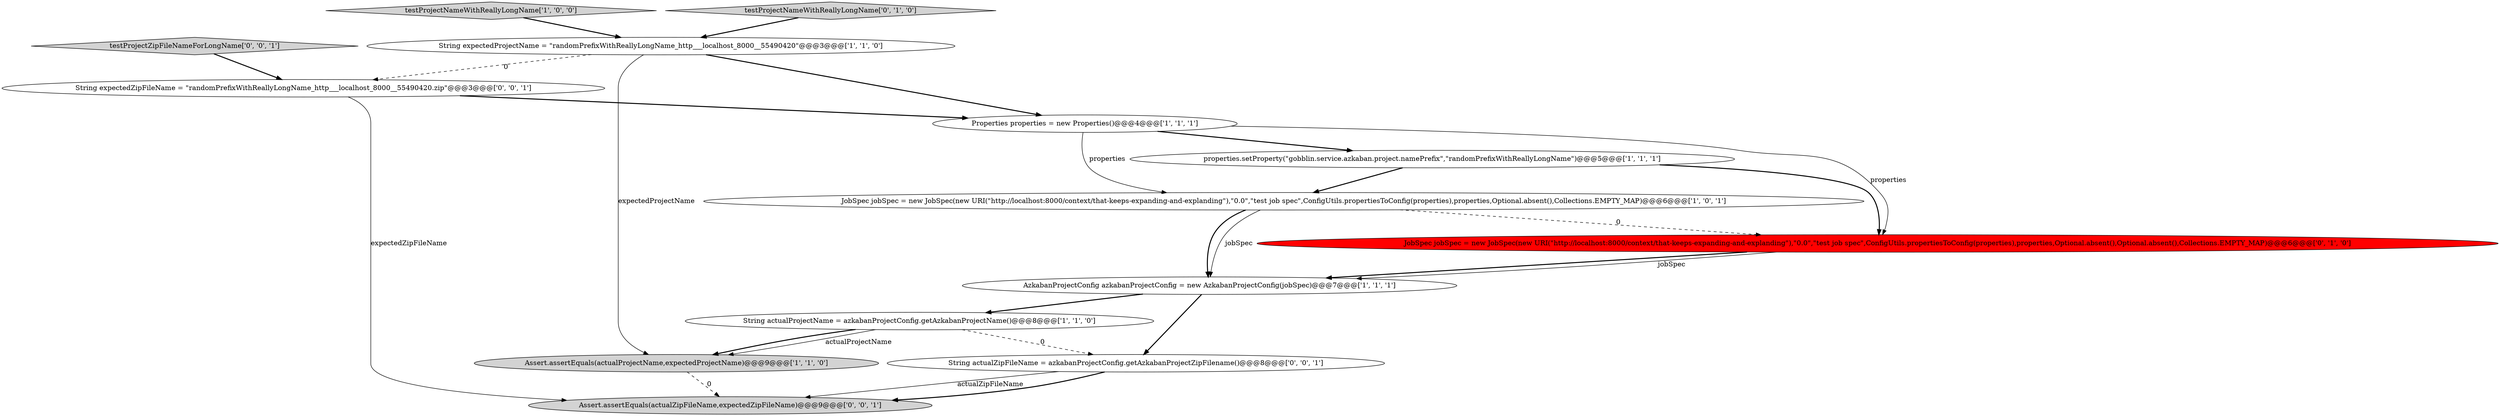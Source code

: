 digraph {
6 [style = filled, label = "testProjectNameWithReallyLongName['1', '0', '0']", fillcolor = lightgray, shape = diamond image = "AAA0AAABBB1BBB"];
1 [style = filled, label = "String actualProjectName = azkabanProjectConfig.getAzkabanProjectName()@@@8@@@['1', '1', '0']", fillcolor = white, shape = ellipse image = "AAA0AAABBB1BBB"];
5 [style = filled, label = "Properties properties = new Properties()@@@4@@@['1', '1', '1']", fillcolor = white, shape = ellipse image = "AAA0AAABBB1BBB"];
7 [style = filled, label = "JobSpec jobSpec = new JobSpec(new URI(\"http://localhost:8000/context/that-keeps-expanding-and-explanding\"),\"0.0\",\"test job spec\",ConfigUtils.propertiesToConfig(properties),properties,Optional.absent(),Collections.EMPTY_MAP)@@@6@@@['1', '0', '1']", fillcolor = white, shape = ellipse image = "AAA0AAABBB1BBB"];
10 [style = filled, label = "Assert.assertEquals(actualZipFileName,expectedZipFileName)@@@9@@@['0', '0', '1']", fillcolor = lightgray, shape = ellipse image = "AAA0AAABBB3BBB"];
12 [style = filled, label = "String actualZipFileName = azkabanProjectConfig.getAzkabanProjectZipFilename()@@@8@@@['0', '0', '1']", fillcolor = white, shape = ellipse image = "AAA0AAABBB3BBB"];
3 [style = filled, label = "AzkabanProjectConfig azkabanProjectConfig = new AzkabanProjectConfig(jobSpec)@@@7@@@['1', '1', '1']", fillcolor = white, shape = ellipse image = "AAA0AAABBB1BBB"];
8 [style = filled, label = "testProjectNameWithReallyLongName['0', '1', '0']", fillcolor = lightgray, shape = diamond image = "AAA0AAABBB2BBB"];
4 [style = filled, label = "Assert.assertEquals(actualProjectName,expectedProjectName)@@@9@@@['1', '1', '0']", fillcolor = lightgray, shape = ellipse image = "AAA0AAABBB1BBB"];
9 [style = filled, label = "JobSpec jobSpec = new JobSpec(new URI(\"http://localhost:8000/context/that-keeps-expanding-and-explanding\"),\"0.0\",\"test job spec\",ConfigUtils.propertiesToConfig(properties),properties,Optional.absent(),Optional.absent(),Collections.EMPTY_MAP)@@@6@@@['0', '1', '0']", fillcolor = red, shape = ellipse image = "AAA1AAABBB2BBB"];
11 [style = filled, label = "testProjectZipFileNameForLongName['0', '0', '1']", fillcolor = lightgray, shape = diamond image = "AAA0AAABBB3BBB"];
0 [style = filled, label = "String expectedProjectName = \"randomPrefixWithReallyLongName_http___localhost_8000__55490420\"@@@3@@@['1', '1', '0']", fillcolor = white, shape = ellipse image = "AAA0AAABBB1BBB"];
2 [style = filled, label = "properties.setProperty(\"gobblin.service.azkaban.project.namePrefix\",\"randomPrefixWithReallyLongName\")@@@5@@@['1', '1', '1']", fillcolor = white, shape = ellipse image = "AAA0AAABBB1BBB"];
13 [style = filled, label = "String expectedZipFileName = \"randomPrefixWithReallyLongName_http___localhost_8000__55490420.zip\"@@@3@@@['0', '0', '1']", fillcolor = white, shape = ellipse image = "AAA0AAABBB3BBB"];
1->4 [style = bold, label=""];
7->3 [style = solid, label="jobSpec"];
1->4 [style = solid, label="actualProjectName"];
3->1 [style = bold, label=""];
0->4 [style = solid, label="expectedProjectName"];
12->10 [style = solid, label="actualZipFileName"];
6->0 [style = bold, label=""];
2->9 [style = bold, label=""];
3->12 [style = bold, label=""];
13->10 [style = solid, label="expectedZipFileName"];
7->3 [style = bold, label=""];
8->0 [style = bold, label=""];
1->12 [style = dashed, label="0"];
5->2 [style = bold, label=""];
12->10 [style = bold, label=""];
5->7 [style = solid, label="properties"];
7->9 [style = dashed, label="0"];
11->13 [style = bold, label=""];
0->13 [style = dashed, label="0"];
13->5 [style = bold, label=""];
9->3 [style = bold, label=""];
2->7 [style = bold, label=""];
9->3 [style = solid, label="jobSpec"];
4->10 [style = dashed, label="0"];
5->9 [style = solid, label="properties"];
0->5 [style = bold, label=""];
}
